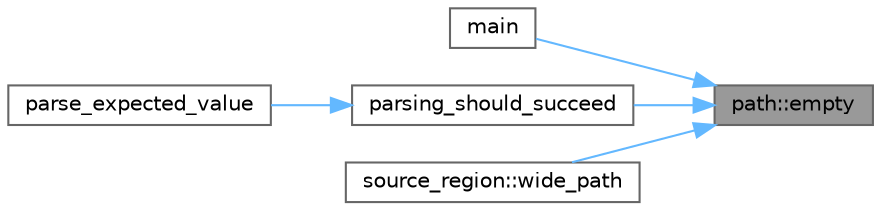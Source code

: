 digraph "path::empty"
{
 // LATEX_PDF_SIZE
  bgcolor="transparent";
  edge [fontname=Helvetica,fontsize=10,labelfontname=Helvetica,labelfontsize=10];
  node [fontname=Helvetica,fontsize=10,shape=box,height=0.2,width=0.4];
  rankdir="RL";
  Node1 [id="Node000001",label="path::empty",height=0.2,width=0.4,color="gray40", fillcolor="grey60", style="filled", fontcolor="black",tooltip="Whether (true) or not (false) the path is empty."];
  Node1 -> Node2 [id="edge1_Node000001_Node000002",dir="back",color="steelblue1",style="solid",tooltip=" "];
  Node2 [id="Node000002",label="main",height=0.2,width=0.4,color="grey40", fillcolor="white", style="filled",URL="$simple__parser_8cpp.html#a3c04138a5bfe5d72780bb7e82a18e627",tooltip=" "];
  Node1 -> Node3 [id="edge2_Node000001_Node000003",dir="back",color="steelblue1",style="solid",tooltip=" "];
  Node3 [id="Node000003",label="parsing_should_succeed",height=0.2,width=0.4,color="grey40", fillcolor="white", style="filled",URL="$tests_8cpp.html#a4d9ba34691283860fa892d350b69b0df",tooltip=" "];
  Node3 -> Node4 [id="edge3_Node000003_Node000004",dir="back",color="steelblue1",style="solid",tooltip=" "];
  Node4 [id="Node000004",label="parse_expected_value",height=0.2,width=0.4,color="grey40", fillcolor="white", style="filled",URL="$tests_8h.html#aa009252a95ef7a00b3c5e8db48f5a3c5",tooltip=" "];
  Node1 -> Node5 [id="edge4_Node000001_Node000005",dir="back",color="steelblue1",style="solid",tooltip=" "];
  Node5 [id="Node000005",label="source_region::wide_path",height=0.2,width=0.4,color="grey40", fillcolor="white", style="filled",URL="$structsource__region.html#a3d8e8e28645ba3d917605622e452047e",tooltip="The path to the corresponding source document as a wide-string."];
}
